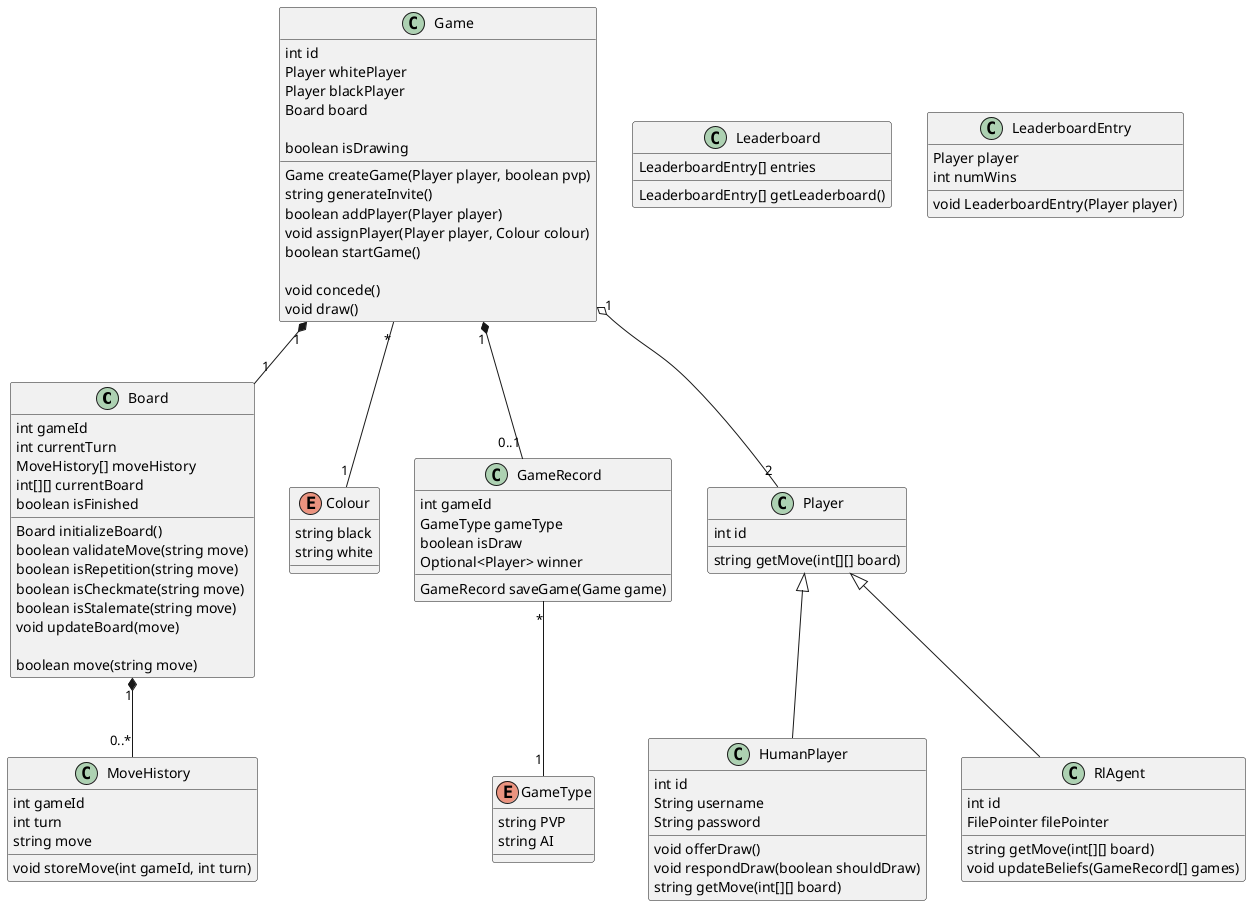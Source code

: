 @startuml Class Diagram

class Board {
  int gameId
  int currentTurn
  MoveHistory[] moveHistory
  int[][] currentBoard
  boolean isFinished

  Board initializeBoard()
  boolean validateMove(string move)
  boolean isRepetition(string move)
  boolean isCheckmate(string move)
  boolean isStalemate(string move)
  void updateBoard(move)

  boolean move(string move)
}

class MoveHistory {
  int gameId
  int turn
  string move

  void storeMove(int gameId, int turn)
}

Board "1" *-- "0..*" MoveHistory

class Game {
  int id
  Player whitePlayer
  Player blackPlayer
  Board board
  
  boolean isDrawing

  Game createGame(Player player, boolean pvp)
  string generateInvite()
  boolean addPlayer(Player player)
  void assignPlayer(Player player, Colour colour)
  boolean startGame()

  void concede()
  void draw()
}

enum Colour {
    string black
    string white
}

Game "*" -- "1" Colour

Game "1" *-- "1" Board

class GameRecord {
  int gameId
  GameType gameType
  boolean isDraw
  Optional<Player> winner
  
  GameRecord saveGame(Game game)
}

enum GameType {
  string PVP
  string AI
}

GameRecord "*" -- "1" GameType

class Player {
  int id

  string getMove(int[][] board)
}

class HumanPlayer {
  int id
  String username
  String password

  void offerDraw()
  void respondDraw(boolean shouldDraw)
  string getMove(int[][] board)
}

class RlAgent {
  int id
  FilePointer filePointer

  string getMove(int[][] board)
  void updateBeliefs(GameRecord[] games)
}

Game "1" o-- "2" Player

Player <|-- RlAgent
Player <|-- HumanPlayer

Game "1" *-- "0..1" GameRecord

class Leaderboard {
  LeaderboardEntry[] entries

  LeaderboardEntry[] getLeaderboard()
}

class LeaderboardEntry {
  Player player
  int numWins

  void LeaderboardEntry(Player player)
}

@enduml

